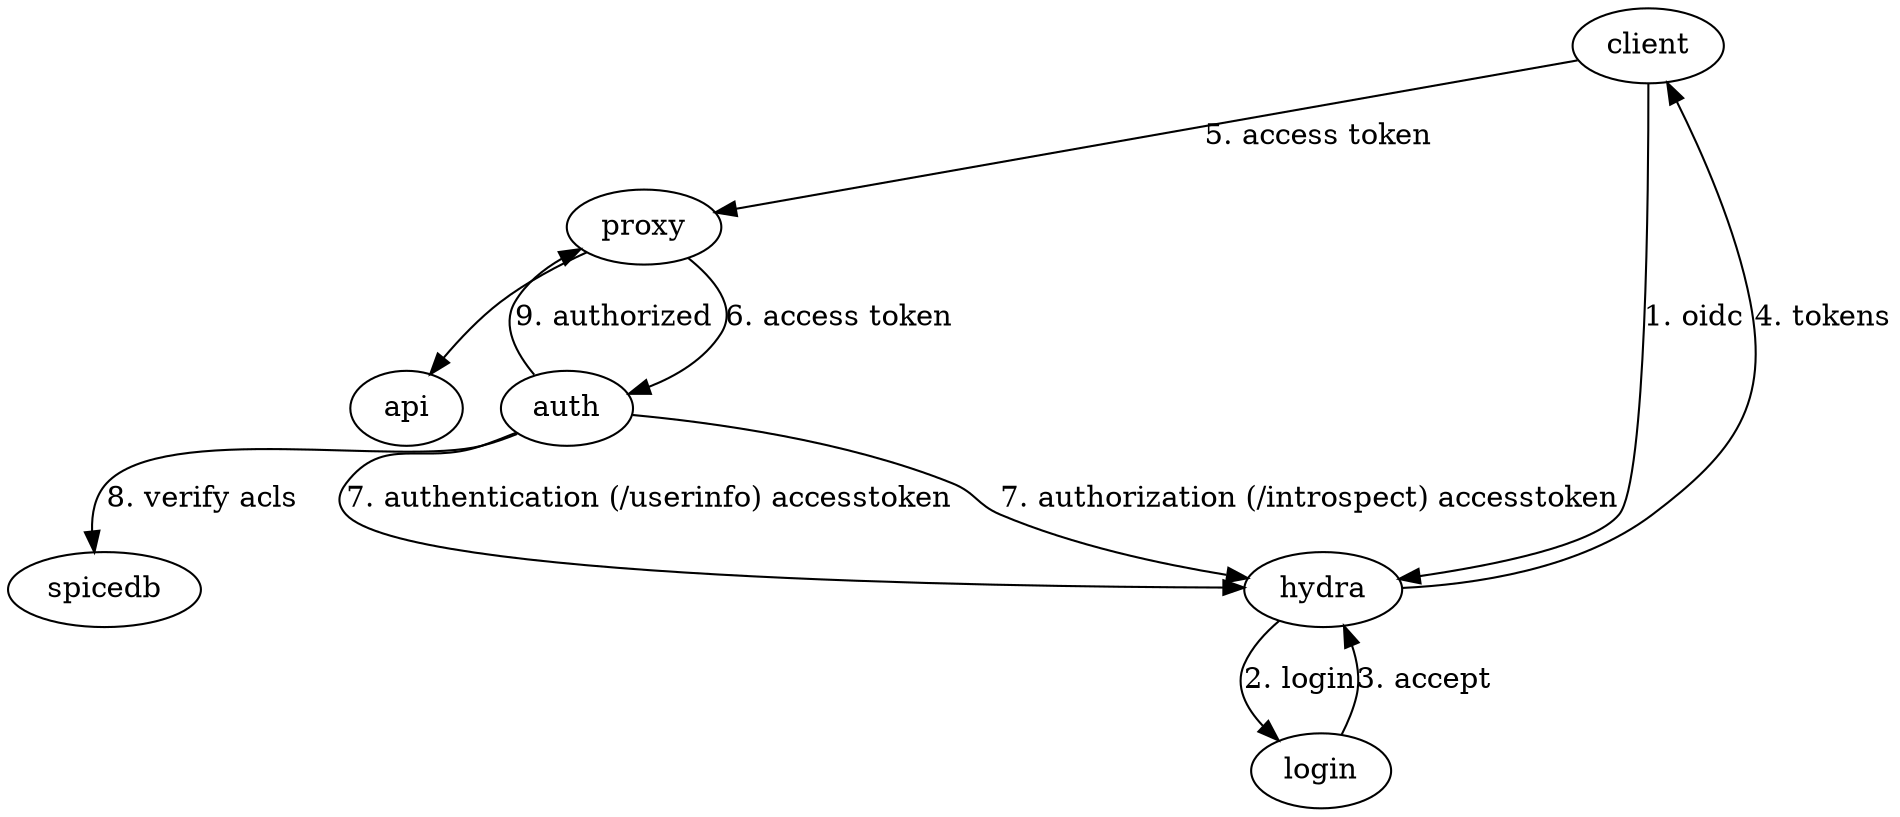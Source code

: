 digraph A {

  client
  proxy
  api
  auth
  hydra
  login

  client -> hydra [label="1. oidc"]
  hydra -> login [label="2. login"]
  login -> hydra [label="3. accept"]
  hydra -> client [label="4. tokens"]
  client -> proxy [label="5. access token"]
  proxy -> auth [label="6. access token"]
  auth -> hydra [label="7. authentication (/userinfo) accesstoken"]
  auth -> hydra [label="7. authorization (/introspect) accesstoken"]
  auth -> spicedb [label="8. verify acls"]
  auth -> proxy [label="9. authorized"]
  proxy -> api

}
